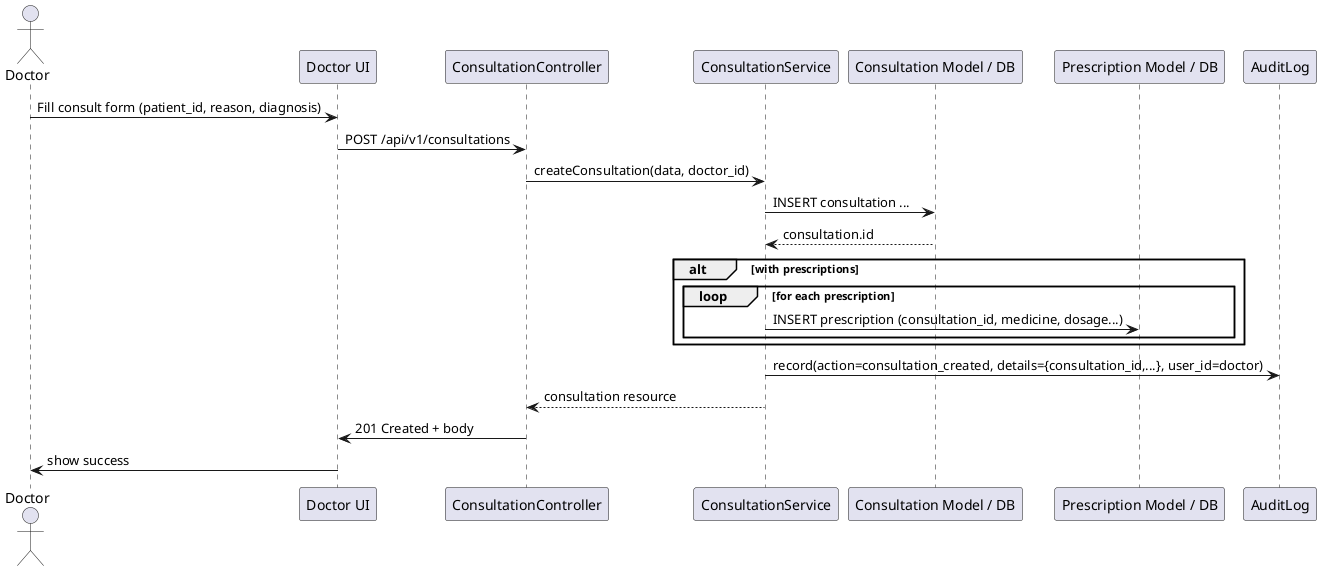 @startuml Seq_CreateConsultation
actor Doctor
participant "Doctor UI" as UI
participant "ConsultationController" as CCtrl
participant "ConsultationService" as CServ
participant "Consultation Model / DB" as CDB
participant "Prescription Model / DB" as PDB
participant "AuditLog" as Log

Doctor -> UI: Fill consult form (patient_id, reason, diagnosis)
UI -> CCtrl: POST /api/v1/consultations
CCtrl -> CServ: createConsultation(data, doctor_id)
CServ -> CDB: INSERT consultation ...
CDB --> CServ: consultation.id
alt with prescriptions
  loop for each prescription
    CServ -> PDB: INSERT prescription (consultation_id, medicine, dosage...)
  end
end
CServ -> Log: record(action=consultation_created, details={consultation_id,...}, user_id=doctor)
CServ --> CCtrl: consultation resource
CCtrl -> UI: 201 Created + body
UI -> Doctor: show success
@enduml

